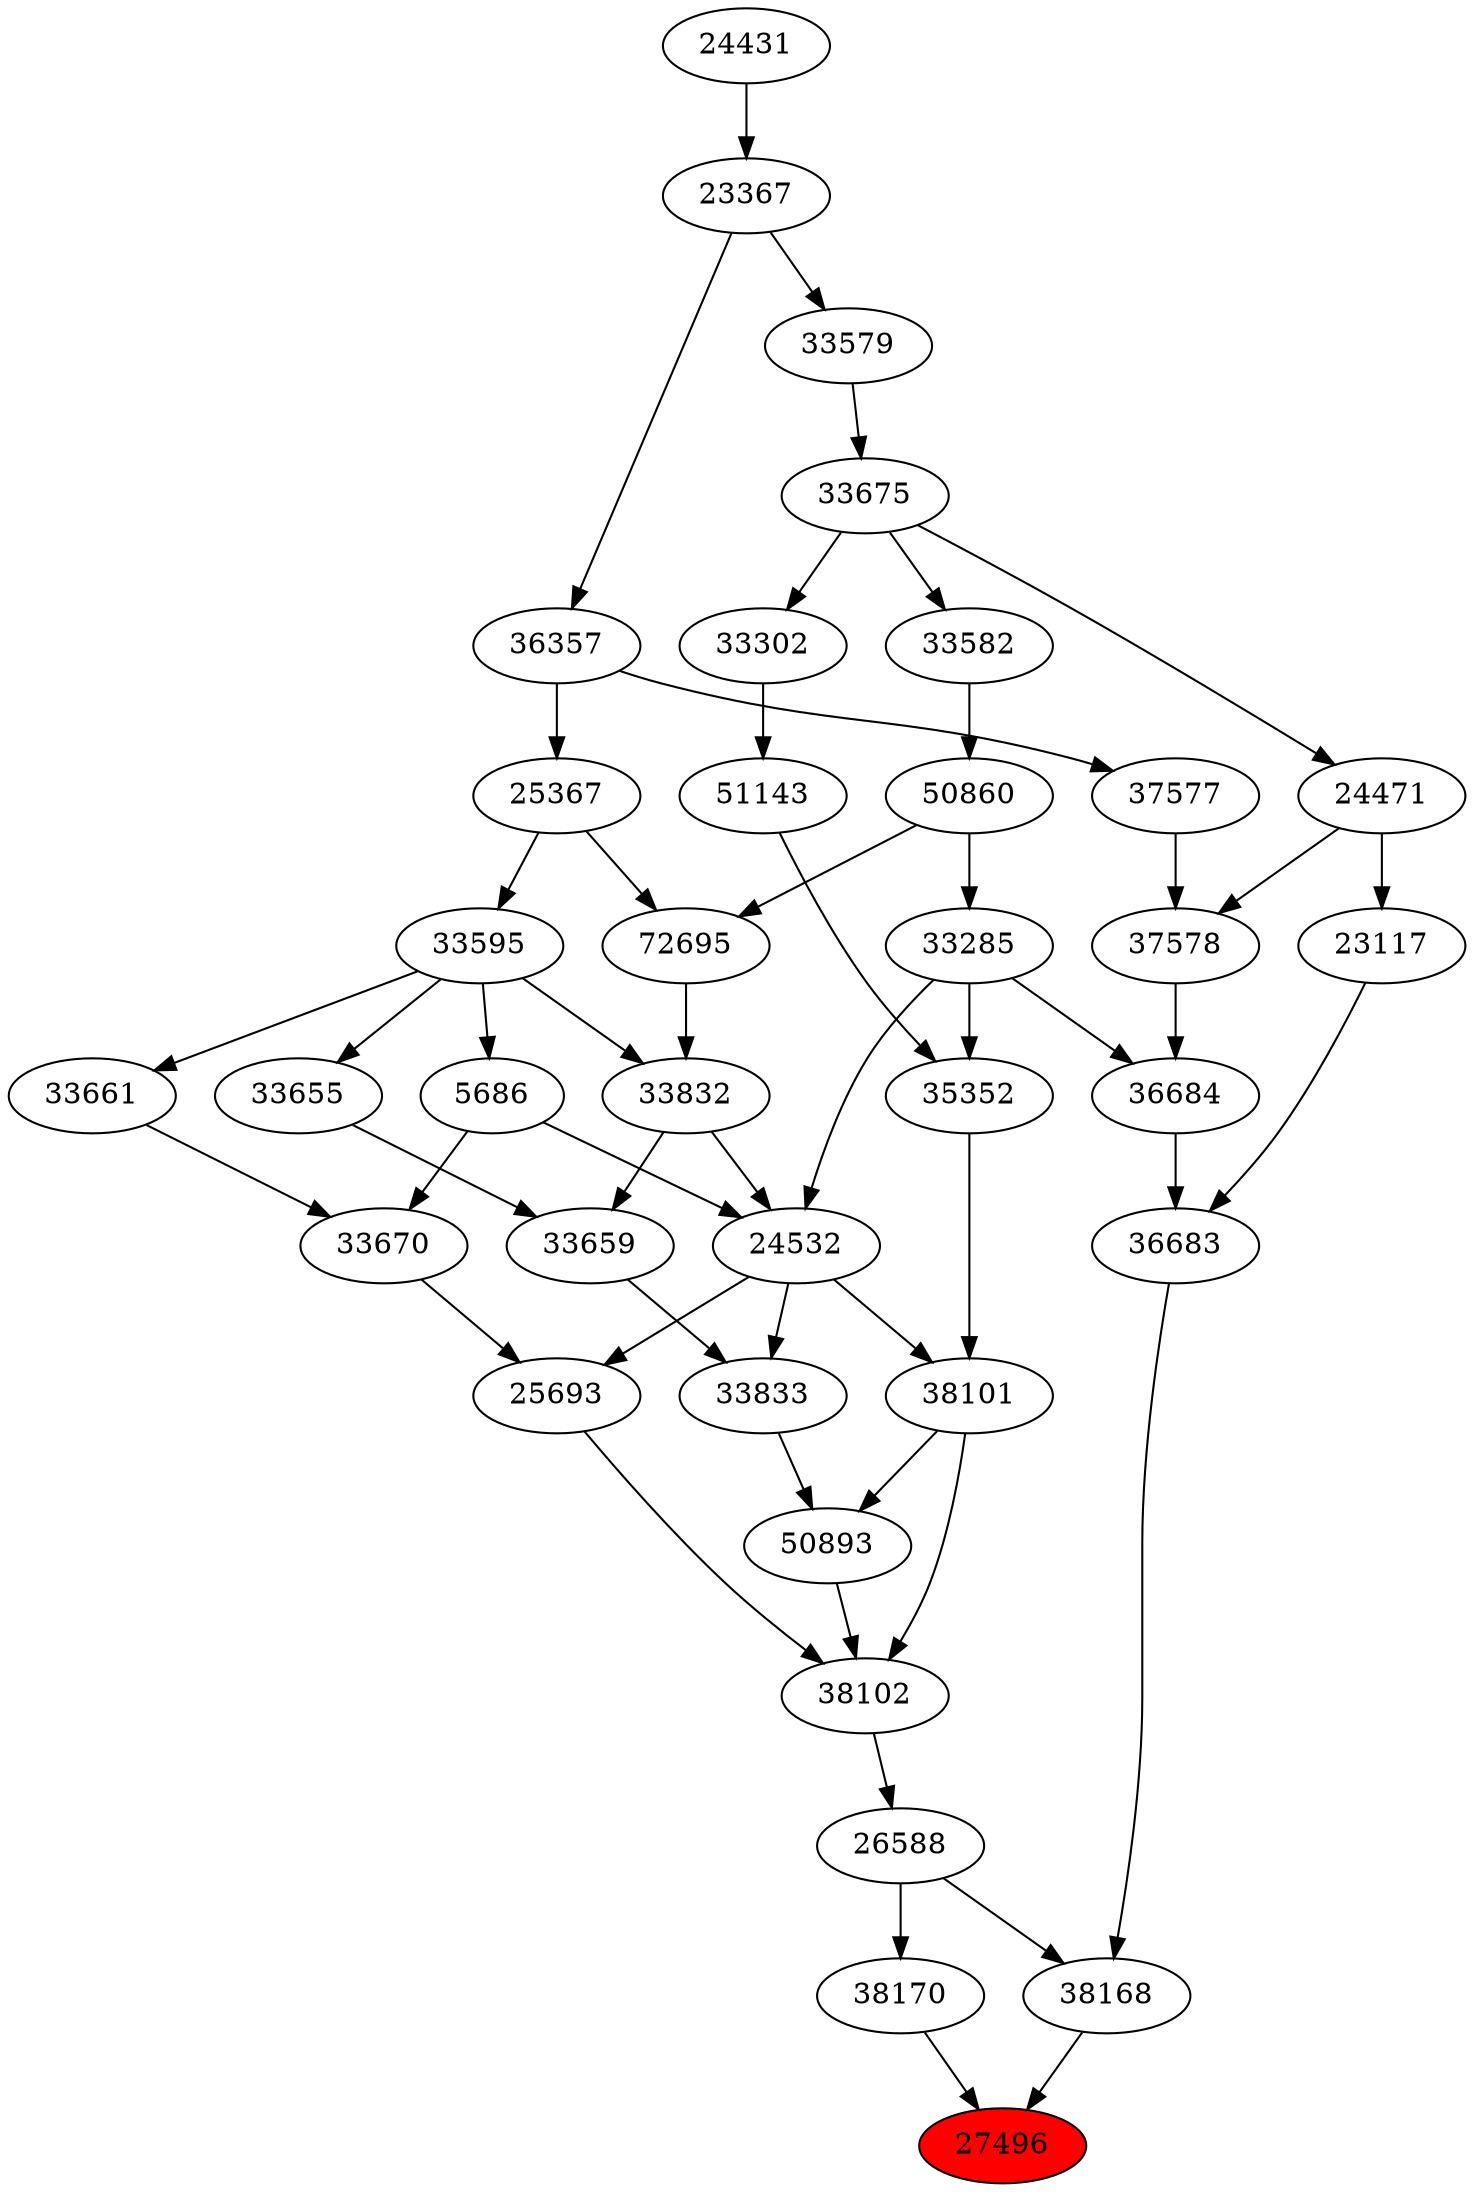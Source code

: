 strict digraph{ 
27496 [label="27496" fillcolor=red style=filled]
38168 -> 27496
38170 -> 27496
38168 [label="38168"]
26588 -> 38168
36683 -> 38168
38170 [label="38170"]
26588 -> 38170
26588 [label="26588"]
38102 -> 26588
36683 [label="36683"]
36684 -> 36683
23117 -> 36683
38102 [label="38102"]
38101 -> 38102
25693 -> 38102
50893 -> 38102
36684 [label="36684"]
33285 -> 36684
37578 -> 36684
23117 [label="23117"]
24471 -> 23117
38101 [label="38101"]
24532 -> 38101
35352 -> 38101
25693 [label="25693"]
24532 -> 25693
33670 -> 25693
50893 [label="50893"]
38101 -> 50893
33833 -> 50893
33285 [label="33285"]
50860 -> 33285
37578 [label="37578"]
24471 -> 37578
37577 -> 37578
24471 [label="24471"]
33675 -> 24471
24532 [label="24532"]
33285 -> 24532
5686 -> 24532
33832 -> 24532
35352 [label="35352"]
33285 -> 35352
51143 -> 35352
33670 [label="33670"]
5686 -> 33670
33661 -> 33670
33833 [label="33833"]
33659 -> 33833
24532 -> 33833
50860 [label="50860"]
33582 -> 50860
37577 [label="37577"]
36357 -> 37577
33675 [label="33675"]
33579 -> 33675
5686 [label="5686"]
33595 -> 5686
33832 [label="33832"]
72695 -> 33832
33595 -> 33832
51143 [label="51143"]
33302 -> 51143
33661 [label="33661"]
33595 -> 33661
33659 [label="33659"]
33655 -> 33659
33832 -> 33659
33582 [label="33582"]
33675 -> 33582
36357 [label="36357"]
23367 -> 36357
33579 [label="33579"]
23367 -> 33579
33595 [label="33595"]
25367 -> 33595
72695 [label="72695"]
50860 -> 72695
25367 -> 72695
33302 [label="33302"]
33675 -> 33302
33655 [label="33655"]
33595 -> 33655
23367 [label="23367"]
24431 -> 23367
25367 [label="25367"]
36357 -> 25367
24431 [label="24431"]
}